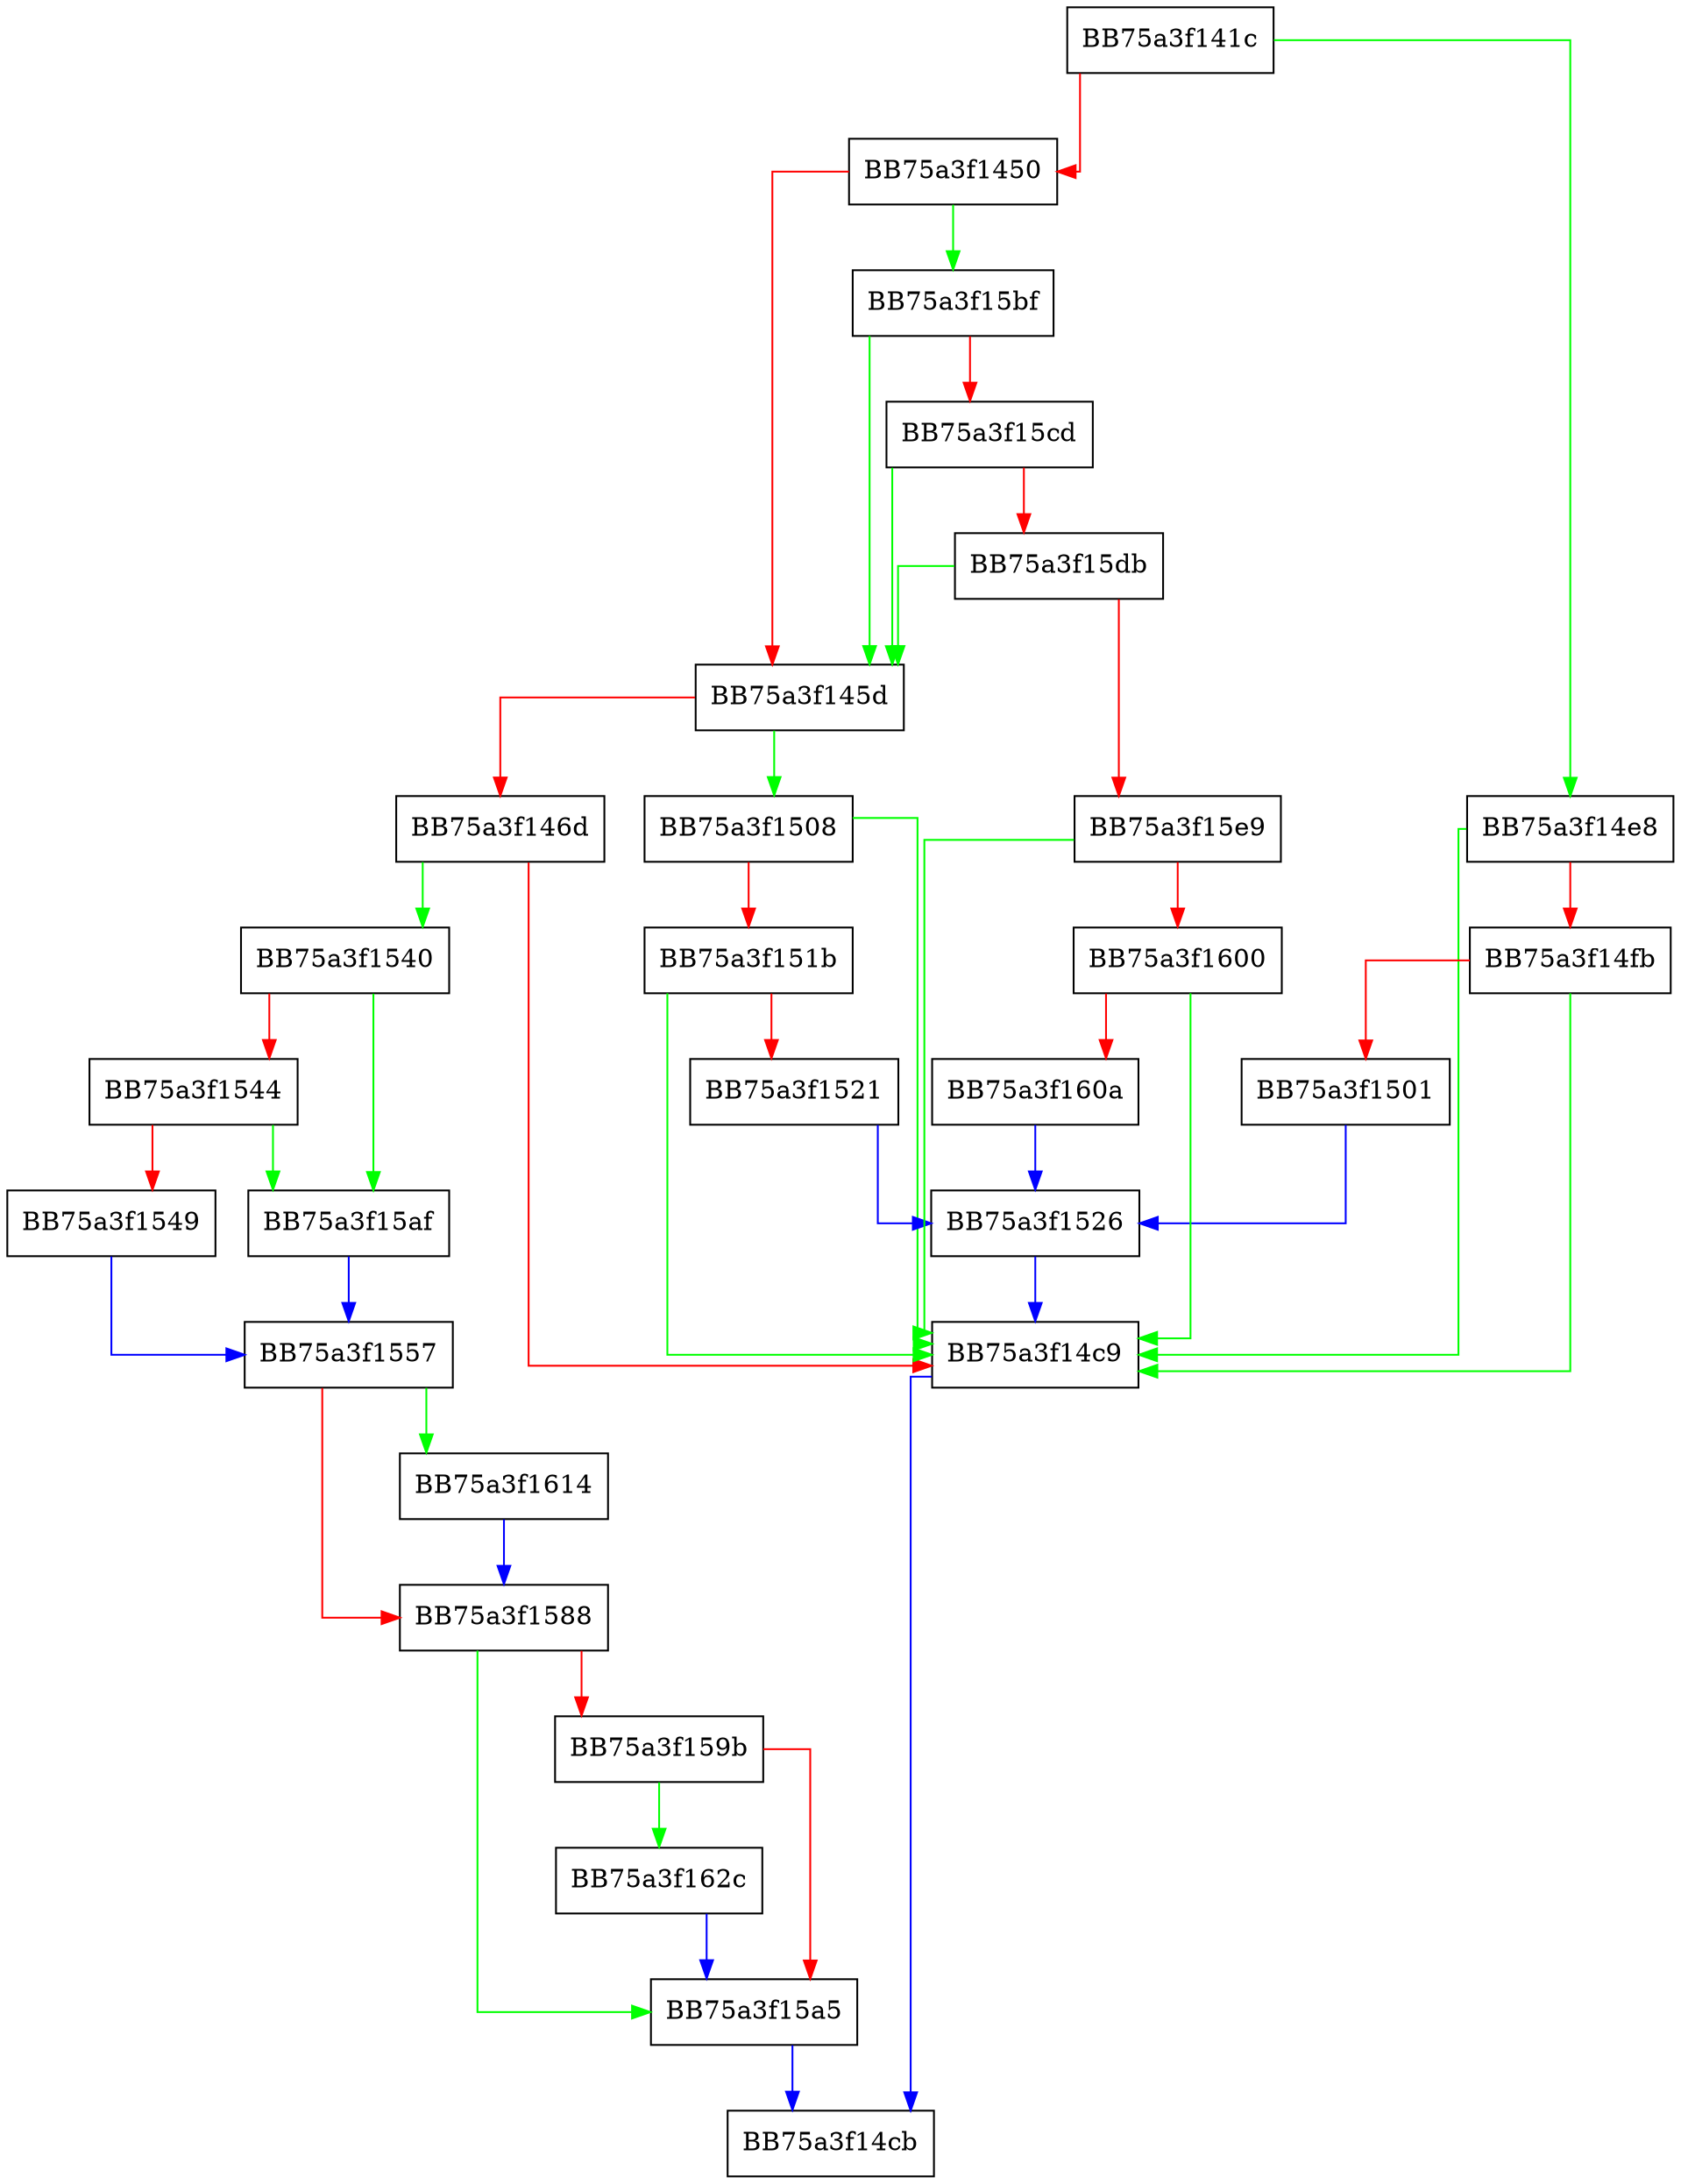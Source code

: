 digraph nUFSP_IsMine {
  node [shape="box"];
  graph [splines=ortho];
  BB75a3f141c -> BB75a3f14e8 [color="green"];
  BB75a3f141c -> BB75a3f1450 [color="red"];
  BB75a3f1450 -> BB75a3f15bf [color="green"];
  BB75a3f1450 -> BB75a3f145d [color="red"];
  BB75a3f145d -> BB75a3f1508 [color="green"];
  BB75a3f145d -> BB75a3f146d [color="red"];
  BB75a3f146d -> BB75a3f1540 [color="green"];
  BB75a3f146d -> BB75a3f14c9 [color="red"];
  BB75a3f14c9 -> BB75a3f14cb [color="blue"];
  BB75a3f14e8 -> BB75a3f14c9 [color="green"];
  BB75a3f14e8 -> BB75a3f14fb [color="red"];
  BB75a3f14fb -> BB75a3f14c9 [color="green"];
  BB75a3f14fb -> BB75a3f1501 [color="red"];
  BB75a3f1501 -> BB75a3f1526 [color="blue"];
  BB75a3f1508 -> BB75a3f14c9 [color="green"];
  BB75a3f1508 -> BB75a3f151b [color="red"];
  BB75a3f151b -> BB75a3f14c9 [color="green"];
  BB75a3f151b -> BB75a3f1521 [color="red"];
  BB75a3f1521 -> BB75a3f1526 [color="blue"];
  BB75a3f1526 -> BB75a3f14c9 [color="blue"];
  BB75a3f1540 -> BB75a3f15af [color="green"];
  BB75a3f1540 -> BB75a3f1544 [color="red"];
  BB75a3f1544 -> BB75a3f15af [color="green"];
  BB75a3f1544 -> BB75a3f1549 [color="red"];
  BB75a3f1549 -> BB75a3f1557 [color="blue"];
  BB75a3f1557 -> BB75a3f1614 [color="green"];
  BB75a3f1557 -> BB75a3f1588 [color="red"];
  BB75a3f1588 -> BB75a3f15a5 [color="green"];
  BB75a3f1588 -> BB75a3f159b [color="red"];
  BB75a3f159b -> BB75a3f162c [color="green"];
  BB75a3f159b -> BB75a3f15a5 [color="red"];
  BB75a3f15a5 -> BB75a3f14cb [color="blue"];
  BB75a3f15af -> BB75a3f1557 [color="blue"];
  BB75a3f15bf -> BB75a3f145d [color="green"];
  BB75a3f15bf -> BB75a3f15cd [color="red"];
  BB75a3f15cd -> BB75a3f145d [color="green"];
  BB75a3f15cd -> BB75a3f15db [color="red"];
  BB75a3f15db -> BB75a3f145d [color="green"];
  BB75a3f15db -> BB75a3f15e9 [color="red"];
  BB75a3f15e9 -> BB75a3f14c9 [color="green"];
  BB75a3f15e9 -> BB75a3f1600 [color="red"];
  BB75a3f1600 -> BB75a3f14c9 [color="green"];
  BB75a3f1600 -> BB75a3f160a [color="red"];
  BB75a3f160a -> BB75a3f1526 [color="blue"];
  BB75a3f1614 -> BB75a3f1588 [color="blue"];
  BB75a3f162c -> BB75a3f15a5 [color="blue"];
}